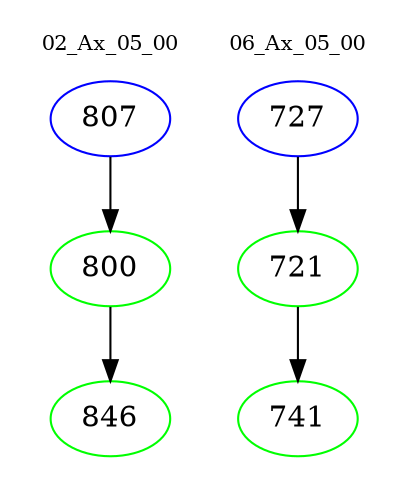 digraph{
subgraph cluster_0 {
color = white
label = "02_Ax_05_00";
fontsize=10;
T0_807 [label="807", color="blue"]
T0_807 -> T0_800 [color="black"]
T0_800 [label="800", color="green"]
T0_800 -> T0_846 [color="black"]
T0_846 [label="846", color="green"]
}
subgraph cluster_1 {
color = white
label = "06_Ax_05_00";
fontsize=10;
T1_727 [label="727", color="blue"]
T1_727 -> T1_721 [color="black"]
T1_721 [label="721", color="green"]
T1_721 -> T1_741 [color="black"]
T1_741 [label="741", color="green"]
}
}
